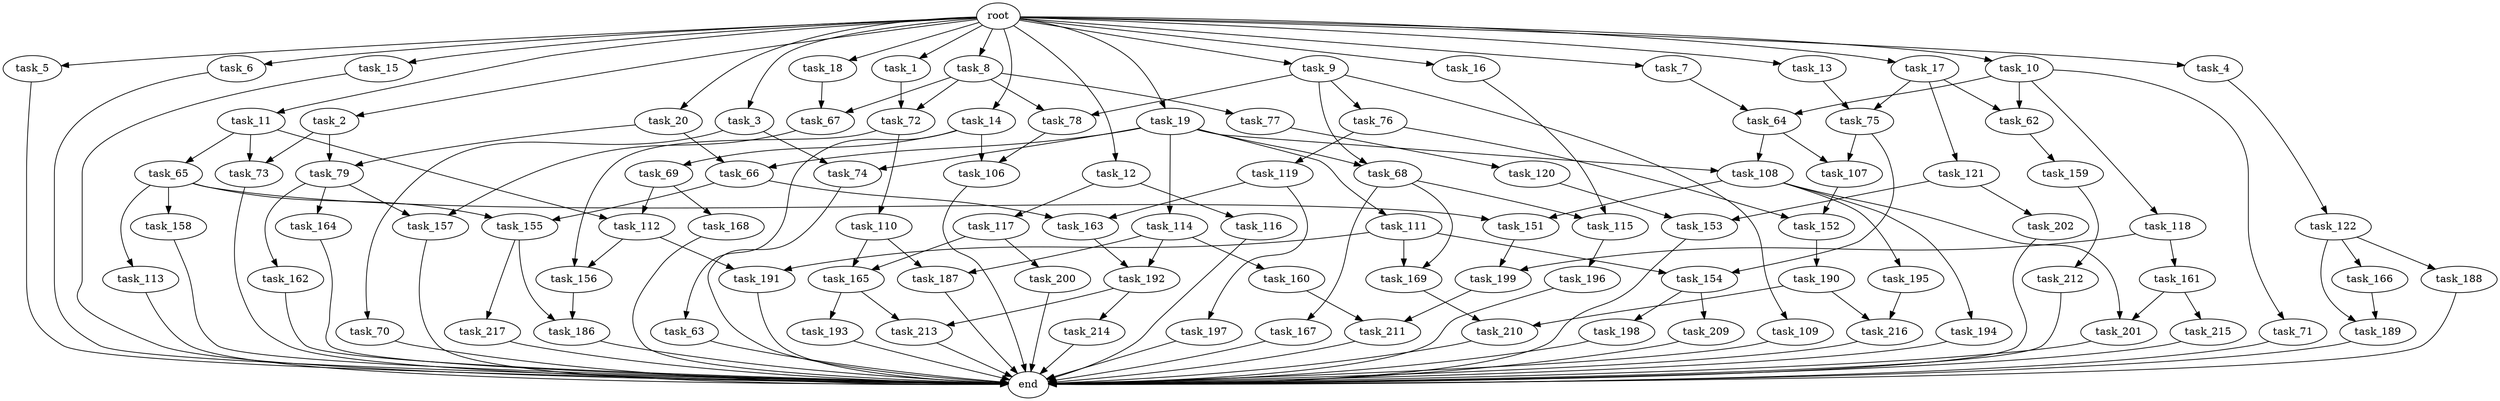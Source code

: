 digraph G {
  root [size="0.000000"];
  task_1 [size="1.024000"];
  task_2 [size="1.024000"];
  task_3 [size="1.024000"];
  task_4 [size="1.024000"];
  task_5 [size="1.024000"];
  task_6 [size="1.024000"];
  task_7 [size="1.024000"];
  task_8 [size="1.024000"];
  task_9 [size="1.024000"];
  task_10 [size="1.024000"];
  task_11 [size="1.024000"];
  task_12 [size="1.024000"];
  task_13 [size="1.024000"];
  task_14 [size="1.024000"];
  task_15 [size="1.024000"];
  task_16 [size="1.024000"];
  task_17 [size="1.024000"];
  task_18 [size="1.024000"];
  task_19 [size="1.024000"];
  task_20 [size="1.024000"];
  task_62 [size="627065225.216000"];
  task_63 [size="309237645.312000"];
  task_64 [size="1408749273.088000"];
  task_65 [size="420906795.008000"];
  task_66 [size="214748364.800000"];
  task_67 [size="970662608.896000"];
  task_68 [size="171798691.840000"];
  task_69 [size="309237645.312000"];
  task_70 [size="858993459.200000"];
  task_71 [size="549755813.888000"];
  task_72 [size="1408749273.088000"];
  task_73 [size="558345748.480000"];
  task_74 [size="996432412.672000"];
  task_75 [size="292057776.128000"];
  task_76 [size="34359738.368000"];
  task_77 [size="549755813.888000"];
  task_78 [size="584115552.256000"];
  task_79 [size="214748364.800000"];
  task_106 [size="343597383.680000"];
  task_107 [size="1116691496.960000"];
  task_108 [size="833223655.424000"];
  task_109 [size="34359738.368000"];
  task_110 [size="137438953.472000"];
  task_111 [size="137438953.472000"];
  task_112 [size="498216206.336000"];
  task_113 [size="695784701.952000"];
  task_114 [size="137438953.472000"];
  task_115 [size="584115552.256000"];
  task_116 [size="549755813.888000"];
  task_117 [size="549755813.888000"];
  task_118 [size="549755813.888000"];
  task_119 [size="549755813.888000"];
  task_120 [size="77309411.328000"];
  task_121 [size="77309411.328000"];
  task_122 [size="309237645.312000"];
  task_151 [size="910533066.752000"];
  task_152 [size="687194767.360000"];
  task_153 [size="446676598.784000"];
  task_154 [size="730144440.320000"];
  task_155 [size="833223655.424000"];
  task_156 [size="214748364.800000"];
  task_157 [size="446676598.784000"];
  task_158 [size="695784701.952000"];
  task_159 [size="77309411.328000"];
  task_160 [size="420906795.008000"];
  task_161 [size="77309411.328000"];
  task_162 [size="137438953.472000"];
  task_163 [size="352187318.272000"];
  task_164 [size="137438953.472000"];
  task_165 [size="1168231104.512000"];
  task_166 [size="77309411.328000"];
  task_167 [size="34359738.368000"];
  task_168 [size="77309411.328000"];
  task_169 [size="343597383.680000"];
  task_186 [size="352187318.272000"];
  task_187 [size="730144440.320000"];
  task_188 [size="77309411.328000"];
  task_189 [size="154618822.656000"];
  task_190 [size="34359738.368000"];
  task_191 [size="386547056.640000"];
  task_192 [size="970662608.896000"];
  task_193 [size="309237645.312000"];
  task_194 [size="214748364.800000"];
  task_195 [size="214748364.800000"];
  task_196 [size="858993459.200000"];
  task_197 [size="214748364.800000"];
  task_198 [size="420906795.008000"];
  task_199 [size="386547056.640000"];
  task_200 [size="858993459.200000"];
  task_201 [size="1073741824.000000"];
  task_202 [size="137438953.472000"];
  task_209 [size="420906795.008000"];
  task_210 [size="558345748.480000"];
  task_211 [size="1099511627.776000"];
  task_212 [size="309237645.312000"];
  task_213 [size="343597383.680000"];
  task_214 [size="34359738.368000"];
  task_215 [size="858993459.200000"];
  task_216 [size="687194767.360000"];
  task_217 [size="214748364.800000"];
  end [size="0.000000"];

  root -> task_1 [size="1.000000"];
  root -> task_2 [size="1.000000"];
  root -> task_3 [size="1.000000"];
  root -> task_4 [size="1.000000"];
  root -> task_5 [size="1.000000"];
  root -> task_6 [size="1.000000"];
  root -> task_7 [size="1.000000"];
  root -> task_8 [size="1.000000"];
  root -> task_9 [size="1.000000"];
  root -> task_10 [size="1.000000"];
  root -> task_11 [size="1.000000"];
  root -> task_12 [size="1.000000"];
  root -> task_13 [size="1.000000"];
  root -> task_14 [size="1.000000"];
  root -> task_15 [size="1.000000"];
  root -> task_16 [size="1.000000"];
  root -> task_17 [size="1.000000"];
  root -> task_18 [size="1.000000"];
  root -> task_19 [size="1.000000"];
  root -> task_20 [size="1.000000"];
  task_1 -> task_72 [size="838860800.000000"];
  task_2 -> task_73 [size="134217728.000000"];
  task_2 -> task_79 [size="134217728.000000"];
  task_3 -> task_70 [size="838860800.000000"];
  task_3 -> task_74 [size="838860800.000000"];
  task_4 -> task_122 [size="301989888.000000"];
  task_5 -> end [size="1.000000"];
  task_6 -> end [size="1.000000"];
  task_7 -> task_64 [size="838860800.000000"];
  task_8 -> task_67 [size="536870912.000000"];
  task_8 -> task_72 [size="536870912.000000"];
  task_8 -> task_77 [size="536870912.000000"];
  task_8 -> task_78 [size="536870912.000000"];
  task_9 -> task_68 [size="33554432.000000"];
  task_9 -> task_76 [size="33554432.000000"];
  task_9 -> task_78 [size="33554432.000000"];
  task_9 -> task_109 [size="33554432.000000"];
  task_10 -> task_62 [size="536870912.000000"];
  task_10 -> task_64 [size="536870912.000000"];
  task_10 -> task_71 [size="536870912.000000"];
  task_10 -> task_118 [size="536870912.000000"];
  task_11 -> task_65 [size="411041792.000000"];
  task_11 -> task_73 [size="411041792.000000"];
  task_11 -> task_112 [size="411041792.000000"];
  task_12 -> task_116 [size="536870912.000000"];
  task_12 -> task_117 [size="536870912.000000"];
  task_13 -> task_75 [size="209715200.000000"];
  task_14 -> task_63 [size="301989888.000000"];
  task_14 -> task_69 [size="301989888.000000"];
  task_14 -> task_106 [size="301989888.000000"];
  task_15 -> end [size="1.000000"];
  task_16 -> task_115 [size="536870912.000000"];
  task_17 -> task_62 [size="75497472.000000"];
  task_17 -> task_75 [size="75497472.000000"];
  task_17 -> task_121 [size="75497472.000000"];
  task_18 -> task_67 [size="411041792.000000"];
  task_19 -> task_66 [size="134217728.000000"];
  task_19 -> task_68 [size="134217728.000000"];
  task_19 -> task_74 [size="134217728.000000"];
  task_19 -> task_108 [size="134217728.000000"];
  task_19 -> task_111 [size="134217728.000000"];
  task_19 -> task_114 [size="134217728.000000"];
  task_20 -> task_66 [size="75497472.000000"];
  task_20 -> task_79 [size="75497472.000000"];
  task_62 -> task_159 [size="75497472.000000"];
  task_63 -> end [size="1.000000"];
  task_64 -> task_107 [size="679477248.000000"];
  task_64 -> task_108 [size="679477248.000000"];
  task_65 -> task_113 [size="679477248.000000"];
  task_65 -> task_151 [size="679477248.000000"];
  task_65 -> task_155 [size="679477248.000000"];
  task_65 -> task_158 [size="679477248.000000"];
  task_66 -> task_155 [size="134217728.000000"];
  task_66 -> task_163 [size="134217728.000000"];
  task_67 -> task_157 [size="301989888.000000"];
  task_68 -> task_115 [size="33554432.000000"];
  task_68 -> task_167 [size="33554432.000000"];
  task_68 -> task_169 [size="33554432.000000"];
  task_69 -> task_112 [size="75497472.000000"];
  task_69 -> task_168 [size="75497472.000000"];
  task_70 -> end [size="1.000000"];
  task_71 -> end [size="1.000000"];
  task_72 -> task_110 [size="134217728.000000"];
  task_72 -> task_156 [size="134217728.000000"];
  task_73 -> end [size="1.000000"];
  task_74 -> end [size="1.000000"];
  task_75 -> task_107 [size="411041792.000000"];
  task_75 -> task_154 [size="411041792.000000"];
  task_76 -> task_119 [size="536870912.000000"];
  task_76 -> task_152 [size="536870912.000000"];
  task_77 -> task_120 [size="75497472.000000"];
  task_78 -> task_106 [size="33554432.000000"];
  task_79 -> task_157 [size="134217728.000000"];
  task_79 -> task_162 [size="134217728.000000"];
  task_79 -> task_164 [size="134217728.000000"];
  task_106 -> end [size="1.000000"];
  task_107 -> task_152 [size="134217728.000000"];
  task_108 -> task_151 [size="209715200.000000"];
  task_108 -> task_194 [size="209715200.000000"];
  task_108 -> task_195 [size="209715200.000000"];
  task_108 -> task_201 [size="209715200.000000"];
  task_109 -> end [size="1.000000"];
  task_110 -> task_165 [size="301989888.000000"];
  task_110 -> task_187 [size="301989888.000000"];
  task_111 -> task_154 [size="301989888.000000"];
  task_111 -> task_169 [size="301989888.000000"];
  task_111 -> task_191 [size="301989888.000000"];
  task_112 -> task_156 [size="75497472.000000"];
  task_112 -> task_191 [size="75497472.000000"];
  task_113 -> end [size="1.000000"];
  task_114 -> task_160 [size="411041792.000000"];
  task_114 -> task_187 [size="411041792.000000"];
  task_114 -> task_192 [size="411041792.000000"];
  task_115 -> task_196 [size="838860800.000000"];
  task_116 -> end [size="1.000000"];
  task_117 -> task_165 [size="838860800.000000"];
  task_117 -> task_200 [size="838860800.000000"];
  task_118 -> task_161 [size="75497472.000000"];
  task_118 -> task_199 [size="75497472.000000"];
  task_119 -> task_163 [size="209715200.000000"];
  task_119 -> task_197 [size="209715200.000000"];
  task_120 -> task_153 [size="301989888.000000"];
  task_121 -> task_153 [size="134217728.000000"];
  task_121 -> task_202 [size="134217728.000000"];
  task_122 -> task_166 [size="75497472.000000"];
  task_122 -> task_188 [size="75497472.000000"];
  task_122 -> task_189 [size="75497472.000000"];
  task_151 -> task_199 [size="301989888.000000"];
  task_152 -> task_190 [size="33554432.000000"];
  task_153 -> end [size="1.000000"];
  task_154 -> task_198 [size="411041792.000000"];
  task_154 -> task_209 [size="411041792.000000"];
  task_155 -> task_186 [size="209715200.000000"];
  task_155 -> task_217 [size="209715200.000000"];
  task_156 -> task_186 [size="134217728.000000"];
  task_157 -> end [size="1.000000"];
  task_158 -> end [size="1.000000"];
  task_159 -> task_212 [size="301989888.000000"];
  task_160 -> task_211 [size="536870912.000000"];
  task_161 -> task_201 [size="838860800.000000"];
  task_161 -> task_215 [size="838860800.000000"];
  task_162 -> end [size="1.000000"];
  task_163 -> task_192 [size="536870912.000000"];
  task_164 -> end [size="1.000000"];
  task_165 -> task_193 [size="301989888.000000"];
  task_165 -> task_213 [size="301989888.000000"];
  task_166 -> task_189 [size="75497472.000000"];
  task_167 -> end [size="1.000000"];
  task_168 -> end [size="1.000000"];
  task_169 -> task_210 [size="411041792.000000"];
  task_186 -> end [size="1.000000"];
  task_187 -> end [size="1.000000"];
  task_188 -> end [size="1.000000"];
  task_189 -> end [size="1.000000"];
  task_190 -> task_210 [size="134217728.000000"];
  task_190 -> task_216 [size="134217728.000000"];
  task_191 -> end [size="1.000000"];
  task_192 -> task_213 [size="33554432.000000"];
  task_192 -> task_214 [size="33554432.000000"];
  task_193 -> end [size="1.000000"];
  task_194 -> end [size="1.000000"];
  task_195 -> task_216 [size="536870912.000000"];
  task_196 -> end [size="1.000000"];
  task_197 -> end [size="1.000000"];
  task_198 -> end [size="1.000000"];
  task_199 -> task_211 [size="536870912.000000"];
  task_200 -> end [size="1.000000"];
  task_201 -> end [size="1.000000"];
  task_202 -> end [size="1.000000"];
  task_209 -> end [size="1.000000"];
  task_210 -> end [size="1.000000"];
  task_211 -> end [size="1.000000"];
  task_212 -> end [size="1.000000"];
  task_213 -> end [size="1.000000"];
  task_214 -> end [size="1.000000"];
  task_215 -> end [size="1.000000"];
  task_216 -> end [size="1.000000"];
  task_217 -> end [size="1.000000"];
}
